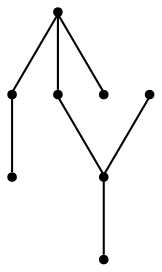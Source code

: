 graph {
  node [shape=point,comment="{\"directed\":false,\"doi\":\"10.4230/LIPIcs.GD.2024.28\",\"figure\":\"5 (7)\"}"]

  v0 [pos="915.5910107216218,1668.8369657620538"]
  v1 [pos="478.599537006657,1671.7576020083625"]
  v2 [pos="836.920139819514,1510.317932992623"]
  v3 [pos="470.89436483248954,1592.8055611741333"]
  v4 [pos="677.5174488070442,1827.5145684286958"]
  v5 [pos="571.3713464582495,1487.5253223142508"]
  v6 [pos="460.6001438967202,1720.3328895744278"]
  v7 [pos="530.1474654162893,1792.0897736372845"]

  v0 -- v1 [id="-1",pos="915.5910107216218,1668.8369657620538 478.599537006657,1671.7576020083625 478.599537006657,1671.7576020083625 478.599537006657,1671.7576020083625"]
  v7 -- v0 [id="-2",pos="530.1474654162893,1792.0897736372845 915.5910107216218,1668.8369657620538 915.5910107216218,1668.8369657620538 915.5910107216218,1668.8369657620538"]
  v5 -- v0 [id="-4",pos="571.3713464582495,1487.5253223142508 915.5910107216218,1668.8369657620538 915.5910107216218,1668.8369657620538 915.5910107216218,1668.8369657620538"]
  v4 -- v6 [id="-5",pos="677.5174488070442,1827.5145684286958 460.6001438967202,1720.3328895744278 460.6001438967202,1720.3328895744278 460.6001438967202,1720.3328895744278"]
  v4 -- v2 [id="-6",pos="677.5174488070442,1827.5145684286958 836.920139819514,1510.317932992623 836.920139819514,1510.317932992623 836.920139819514,1510.317932992623"]
  v4 -- v5 [id="-7",pos="677.5174488070442,1827.5145684286958 571.3713464582495,1487.5253223142508 571.3713464582495,1487.5253223142508 571.3713464582495,1487.5253223142508"]
  v2 -- v3 [id="-8",pos="836.920139819514,1510.317932992623 470.89436483248954,1592.8055611741333 470.89436483248954,1592.8055611741333 470.89436483248954,1592.8055611741333"]
}